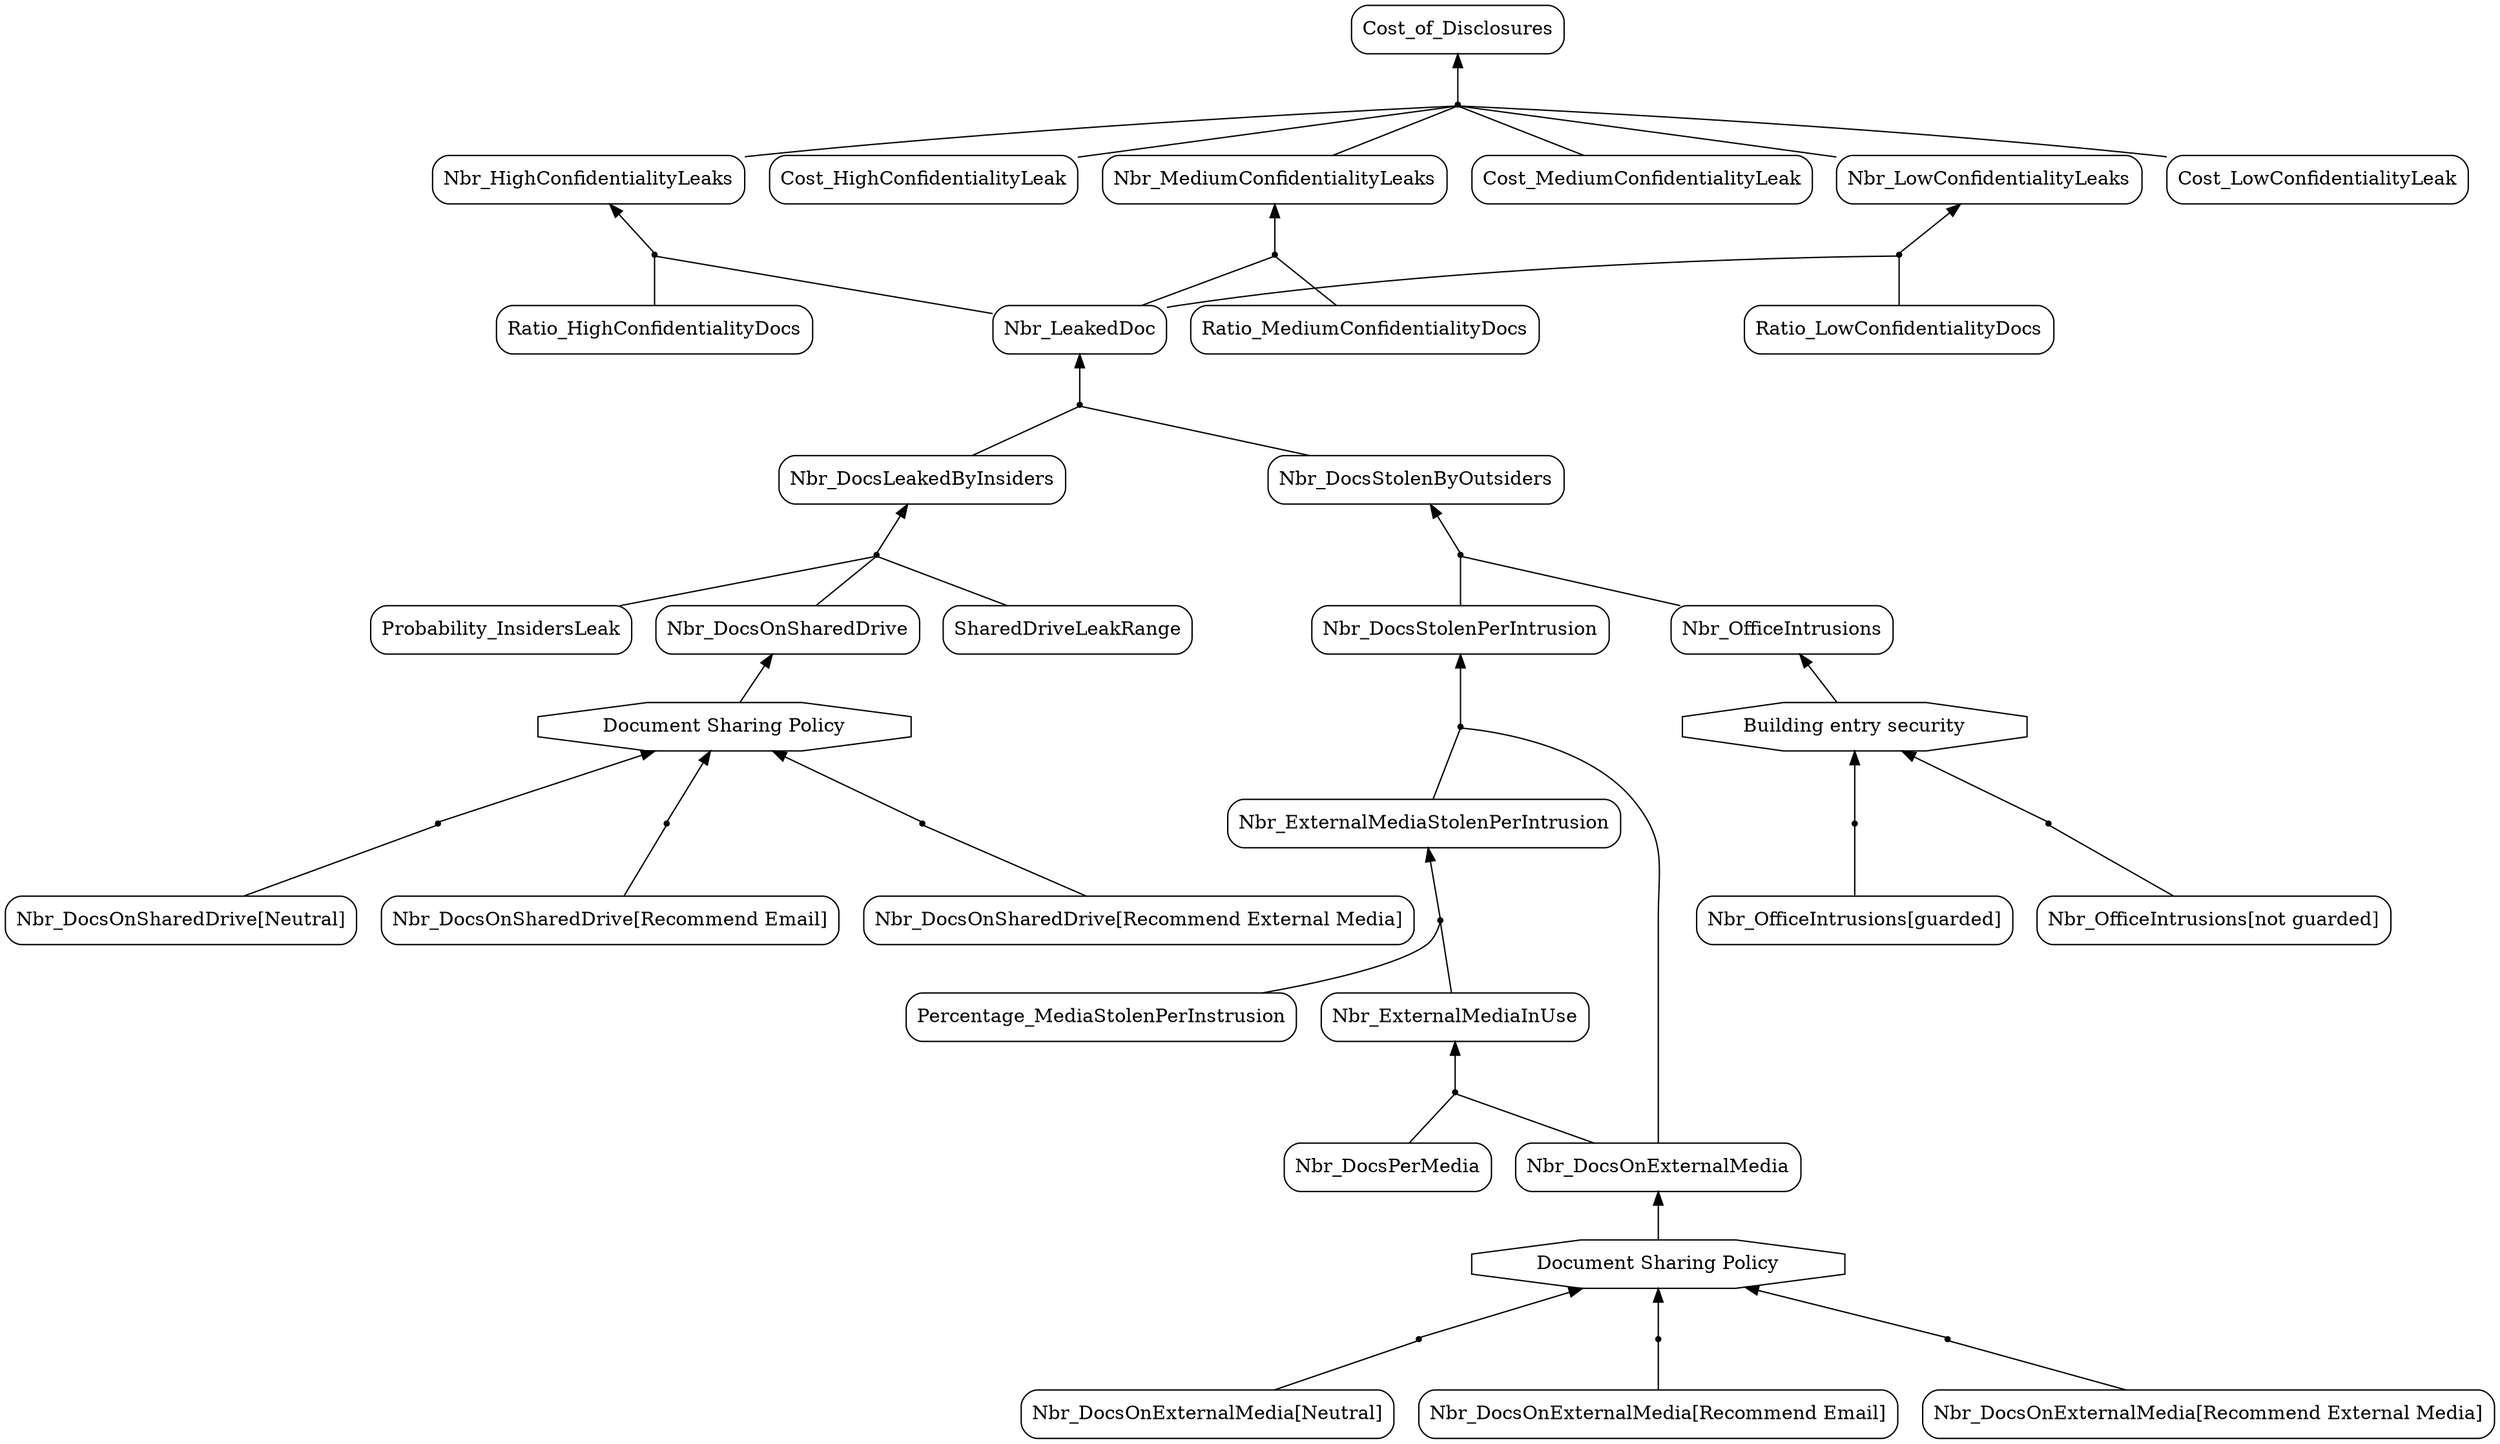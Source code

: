 digraph G { 
rankdir = BT 
"Probability_InsidersLeak"[shape = box, style = rounded] 
AndRef0[shape = point] 
1[label="Document Sharing Policy", shape = polygon, sides =8]1->"Nbr_DocsOnSharedDrive"
"Nbr_DocsOnSharedDrive[Neutral]"[shape = box, style = rounded] 
AndRef0->1
"Nbr_DocsOnSharedDrive[Neutral]"->AndRef0 [dir = none] 
AndRef1[shape = point] 
1[label="Document Sharing Policy", shape = polygon, sides =8]"Nbr_DocsOnSharedDrive[Recommend Email]"[shape = box, style = rounded] 
AndRef1->1
"Nbr_DocsOnSharedDrive[Recommend Email]"->AndRef1 [dir = none] 
AndRef2[shape = point] 
1[label="Document Sharing Policy", shape = polygon, sides =8]"Nbr_DocsOnSharedDrive[Recommend External Media]"[shape = box, style = rounded] 
AndRef2->1
"Nbr_DocsOnSharedDrive[Recommend External Media]"->AndRef2 [dir = none] 
"Nbr_DocsOnSharedDrive"[shape = box, style = rounded] 
"SharedDriveLeakRange"[shape = box, style = rounded] 
"Nbr_DocsLeakedByInsiders"[shape = box, style = rounded] 
AndRef3[shape = point] 
AndRef3->"Nbr_DocsLeakedByInsiders"
"Probability_InsidersLeak"->AndRef3 [dir = none] 
"Nbr_DocsOnSharedDrive"->AndRef3 [dir = none] 
"SharedDriveLeakRange"->AndRef3 [dir = none] 
AndRef4[shape = point] 
5[label="Building entry security", shape = polygon, sides =8]5->"Nbr_OfficeIntrusions"
"Nbr_OfficeIntrusions[not guarded]"[shape = box, style = rounded] 
AndRef4->5
"Nbr_OfficeIntrusions[not guarded]"->AndRef4 [dir = none] 
AndRef5[shape = point] 
5[label="Building entry security", shape = polygon, sides =8]"Nbr_OfficeIntrusions[guarded]"[shape = box, style = rounded] 
AndRef5->5
"Nbr_OfficeIntrusions[guarded]"->AndRef5 [dir = none] 
"Nbr_OfficeIntrusions"[shape = box, style = rounded] 
AndRef6[shape = point] 
7[label="Document Sharing Policy", shape = polygon, sides =8]7->"Nbr_DocsOnExternalMedia"
"Nbr_DocsOnExternalMedia[Neutral]"[shape = box, style = rounded] 
AndRef6->7
"Nbr_DocsOnExternalMedia[Neutral]"->AndRef6 [dir = none] 
AndRef7[shape = point] 
7[label="Document Sharing Policy", shape = polygon, sides =8]"Nbr_DocsOnExternalMedia[Recommend Email]"[shape = box, style = rounded] 
AndRef7->7
"Nbr_DocsOnExternalMedia[Recommend Email]"->AndRef7 [dir = none] 
AndRef8[shape = point] 
7[label="Document Sharing Policy", shape = polygon, sides =8]"Nbr_DocsOnExternalMedia[Recommend External Media]"[shape = box, style = rounded] 
AndRef8->7
"Nbr_DocsOnExternalMedia[Recommend External Media]"->AndRef8 [dir = none] 
"Nbr_DocsOnExternalMedia"[shape = box, style = rounded] 
"Nbr_DocsPerMedia"[shape = box, style = rounded] 
"Nbr_ExternalMediaInUse"[shape = box, style = rounded] 
AndRef9[shape = point] 
AndRef9->"Nbr_ExternalMediaInUse"
"Nbr_DocsOnExternalMedia"->AndRef9 [dir = none] 
"Nbr_DocsPerMedia"->AndRef9 [dir = none] 
"Percentage_MediaStolenPerInstrusion"[shape = box, style = rounded] 
"Nbr_ExternalMediaStolenPerIntrusion"[shape = box, style = rounded] 
AndRef10[shape = point] 
AndRef10->"Nbr_ExternalMediaStolenPerIntrusion"
"Nbr_ExternalMediaInUse"->AndRef10 [dir = none] 
"Percentage_MediaStolenPerInstrusion"->AndRef10 [dir = none] 
"Nbr_DocsStolenPerIntrusion"[shape = box, style = rounded] 
AndRef11[shape = point] 
AndRef11->"Nbr_DocsStolenPerIntrusion"
"Nbr_ExternalMediaStolenPerIntrusion"->AndRef11 [dir = none] 
"Nbr_DocsOnExternalMedia"->AndRef11 [dir = none] 
"Nbr_DocsStolenByOutsiders"[shape = box, style = rounded] 
AndRef12[shape = point] 
AndRef12->"Nbr_DocsStolenByOutsiders"
"Nbr_OfficeIntrusions"->AndRef12 [dir = none] 
"Nbr_DocsStolenPerIntrusion"->AndRef12 [dir = none] 
"Nbr_LeakedDoc"[shape = box, style = rounded] 
AndRef13[shape = point] 
AndRef13->"Nbr_LeakedDoc"
"Nbr_DocsLeakedByInsiders"->AndRef13 [dir = none] 
"Nbr_DocsStolenByOutsiders"->AndRef13 [dir = none] 
"Ratio_HighConfidentialityDocs"[shape = box, style = rounded] 
"Nbr_HighConfidentialityLeaks"[shape = box, style = rounded] 
AndRef14[shape = point] 
AndRef14->"Nbr_HighConfidentialityLeaks"
"Nbr_LeakedDoc"->AndRef14 [dir = none] 
"Ratio_HighConfidentialityDocs"->AndRef14 [dir = none] 
"Cost_HighConfidentialityLeak"[shape = box, style = rounded] 
"Ratio_MediumConfidentialityDocs"[shape = box, style = rounded] 
"Nbr_MediumConfidentialityLeaks"[shape = box, style = rounded] 
AndRef15[shape = point] 
AndRef15->"Nbr_MediumConfidentialityLeaks"
"Nbr_LeakedDoc"->AndRef15 [dir = none] 
"Ratio_MediumConfidentialityDocs"->AndRef15 [dir = none] 
"Cost_MediumConfidentialityLeak"[shape = box, style = rounded] 
"Ratio_LowConfidentialityDocs"[shape = box, style = rounded] 
"Nbr_LowConfidentialityLeaks"[shape = box, style = rounded] 
AndRef16[shape = point] 
AndRef16->"Nbr_LowConfidentialityLeaks"
"Nbr_LeakedDoc"->AndRef16 [dir = none] 
"Ratio_LowConfidentialityDocs"->AndRef16 [dir = none] 
"Cost_LowConfidentialityLeak"[shape = box, style = rounded] 
"Cost_of_Disclosures"[shape = box, style = rounded] 
AndRef17[shape = point] 
AndRef17->"Cost_of_Disclosures"
"Nbr_HighConfidentialityLeaks"->AndRef17 [dir = none] 
"Cost_HighConfidentialityLeak"->AndRef17 [dir = none] 
"Nbr_MediumConfidentialityLeaks"->AndRef17 [dir = none] 
"Cost_MediumConfidentialityLeak"->AndRef17 [dir = none] 
"Nbr_LowConfidentialityLeaks"->AndRef17 [dir = none] 
"Cost_LowConfidentialityLeak"->AndRef17 [dir = none] 
}
